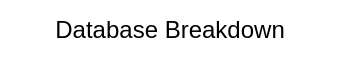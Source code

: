 <mxfile version="20.7.4" type="github">
  <diagram id="zYBraHUd14v4wTSLYn0q" name="Page-1">
    <mxGraphModel dx="1306" dy="862" grid="1" gridSize="10" guides="1" tooltips="1" connect="1" arrows="1" fold="1" page="1" pageScale="1" pageWidth="850" pageHeight="1100" math="0" shadow="0">
      <root>
        <mxCell id="0" />
        <mxCell id="1" parent="0" />
        <mxCell id="6PLbL_6RK1raJBbSJHBN-1" value="&lt;div&gt;Database Breakdown&lt;/div&gt;" style="text;html=1;strokeColor=none;fillColor=none;align=center;verticalAlign=middle;whiteSpace=wrap;rounded=0;" vertex="1" parent="1">
          <mxGeometry x="70" y="90" width="170" height="30" as="geometry" />
        </mxCell>
      </root>
    </mxGraphModel>
  </diagram>
</mxfile>
